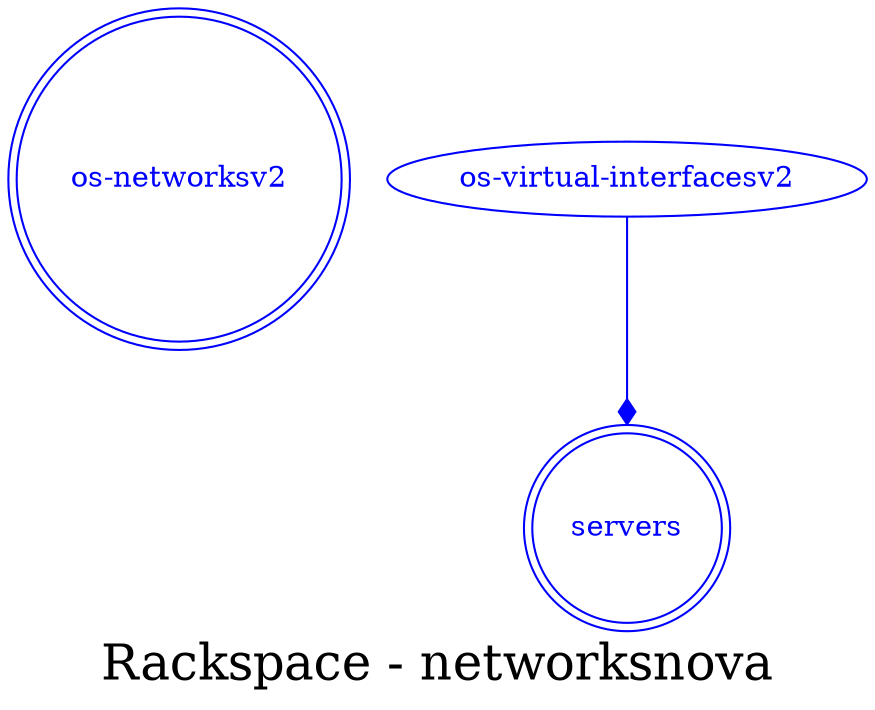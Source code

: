 digraph LexiconGraph {
graph[label="Rackspace - networksnova", fontsize=24]
splines=true
"os-networksv2" [color=blue, fontcolor=blue, shape=doublecircle]
"servers" [color=blue, fontcolor=blue, shape=doublecircle]
"os-virtual-interfacesv2" -> "servers" [color=blue, fontcolor=blue, arrowhead=diamond, arrowtail=none]
"os-virtual-interfacesv2" [color=blue, fontcolor=blue, shape=ellipse]
}
